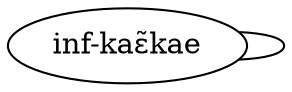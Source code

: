 graph  {
	node [label="\N"];
	"inf-kaêkaE"	 [cell=inf,
		label="inf-kaɛ̃kae",
		tense=inf,
		weight=1.0];
	"inf-kaêkaE" -- "inf-kaêkaE"	 [weight=1.0];
}
